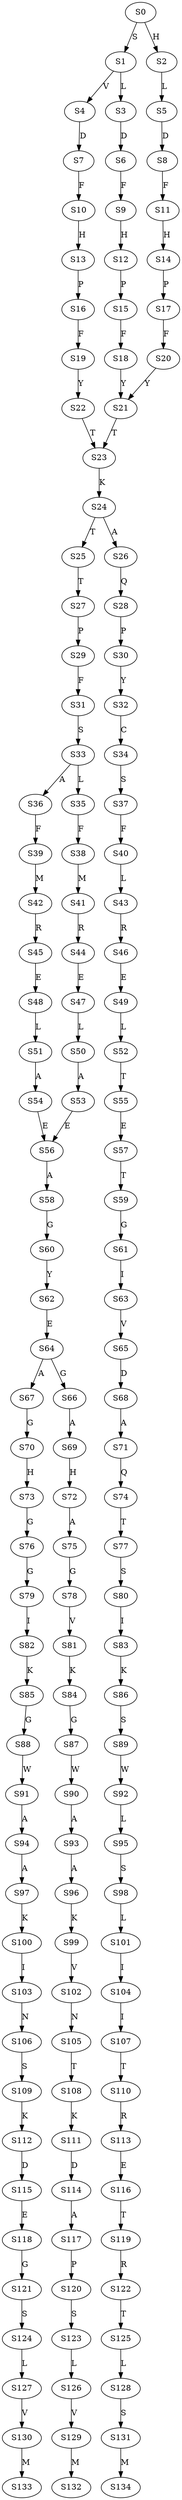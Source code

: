 strict digraph  {
	S0 -> S1 [ label = S ];
	S0 -> S2 [ label = H ];
	S1 -> S3 [ label = L ];
	S1 -> S4 [ label = V ];
	S2 -> S5 [ label = L ];
	S3 -> S6 [ label = D ];
	S4 -> S7 [ label = D ];
	S5 -> S8 [ label = D ];
	S6 -> S9 [ label = F ];
	S7 -> S10 [ label = F ];
	S8 -> S11 [ label = F ];
	S9 -> S12 [ label = H ];
	S10 -> S13 [ label = H ];
	S11 -> S14 [ label = H ];
	S12 -> S15 [ label = P ];
	S13 -> S16 [ label = P ];
	S14 -> S17 [ label = P ];
	S15 -> S18 [ label = F ];
	S16 -> S19 [ label = F ];
	S17 -> S20 [ label = F ];
	S18 -> S21 [ label = Y ];
	S19 -> S22 [ label = Y ];
	S20 -> S21 [ label = Y ];
	S21 -> S23 [ label = T ];
	S22 -> S23 [ label = T ];
	S23 -> S24 [ label = K ];
	S24 -> S25 [ label = T ];
	S24 -> S26 [ label = A ];
	S25 -> S27 [ label = T ];
	S26 -> S28 [ label = Q ];
	S27 -> S29 [ label = P ];
	S28 -> S30 [ label = P ];
	S29 -> S31 [ label = F ];
	S30 -> S32 [ label = Y ];
	S31 -> S33 [ label = S ];
	S32 -> S34 [ label = C ];
	S33 -> S35 [ label = L ];
	S33 -> S36 [ label = A ];
	S34 -> S37 [ label = S ];
	S35 -> S38 [ label = F ];
	S36 -> S39 [ label = F ];
	S37 -> S40 [ label = F ];
	S38 -> S41 [ label = M ];
	S39 -> S42 [ label = M ];
	S40 -> S43 [ label = L ];
	S41 -> S44 [ label = R ];
	S42 -> S45 [ label = R ];
	S43 -> S46 [ label = R ];
	S44 -> S47 [ label = E ];
	S45 -> S48 [ label = E ];
	S46 -> S49 [ label = E ];
	S47 -> S50 [ label = L ];
	S48 -> S51 [ label = L ];
	S49 -> S52 [ label = L ];
	S50 -> S53 [ label = A ];
	S51 -> S54 [ label = A ];
	S52 -> S55 [ label = T ];
	S53 -> S56 [ label = E ];
	S54 -> S56 [ label = E ];
	S55 -> S57 [ label = E ];
	S56 -> S58 [ label = A ];
	S57 -> S59 [ label = T ];
	S58 -> S60 [ label = G ];
	S59 -> S61 [ label = G ];
	S60 -> S62 [ label = Y ];
	S61 -> S63 [ label = I ];
	S62 -> S64 [ label = E ];
	S63 -> S65 [ label = V ];
	S64 -> S66 [ label = G ];
	S64 -> S67 [ label = A ];
	S65 -> S68 [ label = D ];
	S66 -> S69 [ label = A ];
	S67 -> S70 [ label = G ];
	S68 -> S71 [ label = A ];
	S69 -> S72 [ label = H ];
	S70 -> S73 [ label = H ];
	S71 -> S74 [ label = Q ];
	S72 -> S75 [ label = A ];
	S73 -> S76 [ label = G ];
	S74 -> S77 [ label = T ];
	S75 -> S78 [ label = G ];
	S76 -> S79 [ label = G ];
	S77 -> S80 [ label = S ];
	S78 -> S81 [ label = V ];
	S79 -> S82 [ label = I ];
	S80 -> S83 [ label = I ];
	S81 -> S84 [ label = K ];
	S82 -> S85 [ label = K ];
	S83 -> S86 [ label = K ];
	S84 -> S87 [ label = G ];
	S85 -> S88 [ label = G ];
	S86 -> S89 [ label = S ];
	S87 -> S90 [ label = W ];
	S88 -> S91 [ label = W ];
	S89 -> S92 [ label = W ];
	S90 -> S93 [ label = A ];
	S91 -> S94 [ label = A ];
	S92 -> S95 [ label = L ];
	S93 -> S96 [ label = A ];
	S94 -> S97 [ label = A ];
	S95 -> S98 [ label = S ];
	S96 -> S99 [ label = K ];
	S97 -> S100 [ label = K ];
	S98 -> S101 [ label = L ];
	S99 -> S102 [ label = V ];
	S100 -> S103 [ label = I ];
	S101 -> S104 [ label = I ];
	S102 -> S105 [ label = N ];
	S103 -> S106 [ label = N ];
	S104 -> S107 [ label = I ];
	S105 -> S108 [ label = T ];
	S106 -> S109 [ label = S ];
	S107 -> S110 [ label = T ];
	S108 -> S111 [ label = K ];
	S109 -> S112 [ label = K ];
	S110 -> S113 [ label = R ];
	S111 -> S114 [ label = D ];
	S112 -> S115 [ label = D ];
	S113 -> S116 [ label = E ];
	S114 -> S117 [ label = A ];
	S115 -> S118 [ label = E ];
	S116 -> S119 [ label = T ];
	S117 -> S120 [ label = P ];
	S118 -> S121 [ label = G ];
	S119 -> S122 [ label = R ];
	S120 -> S123 [ label = S ];
	S121 -> S124 [ label = S ];
	S122 -> S125 [ label = T ];
	S123 -> S126 [ label = L ];
	S124 -> S127 [ label = L ];
	S125 -> S128 [ label = L ];
	S126 -> S129 [ label = V ];
	S127 -> S130 [ label = V ];
	S128 -> S131 [ label = S ];
	S129 -> S132 [ label = M ];
	S130 -> S133 [ label = M ];
	S131 -> S134 [ label = M ];
}
